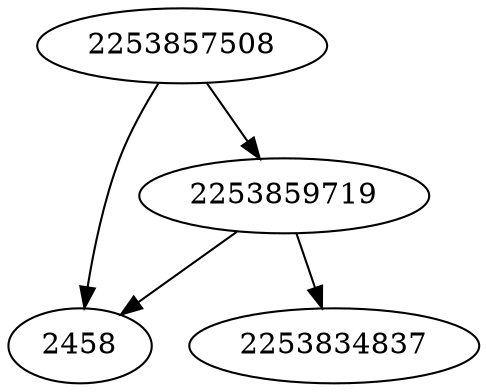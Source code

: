 strict digraph  {
2458;
2253857508;
2253834837;
2253859719;
2253857508 -> 2253859719;
2253857508 -> 2458;
2253859719 -> 2253834837;
2253859719 -> 2458;
}
